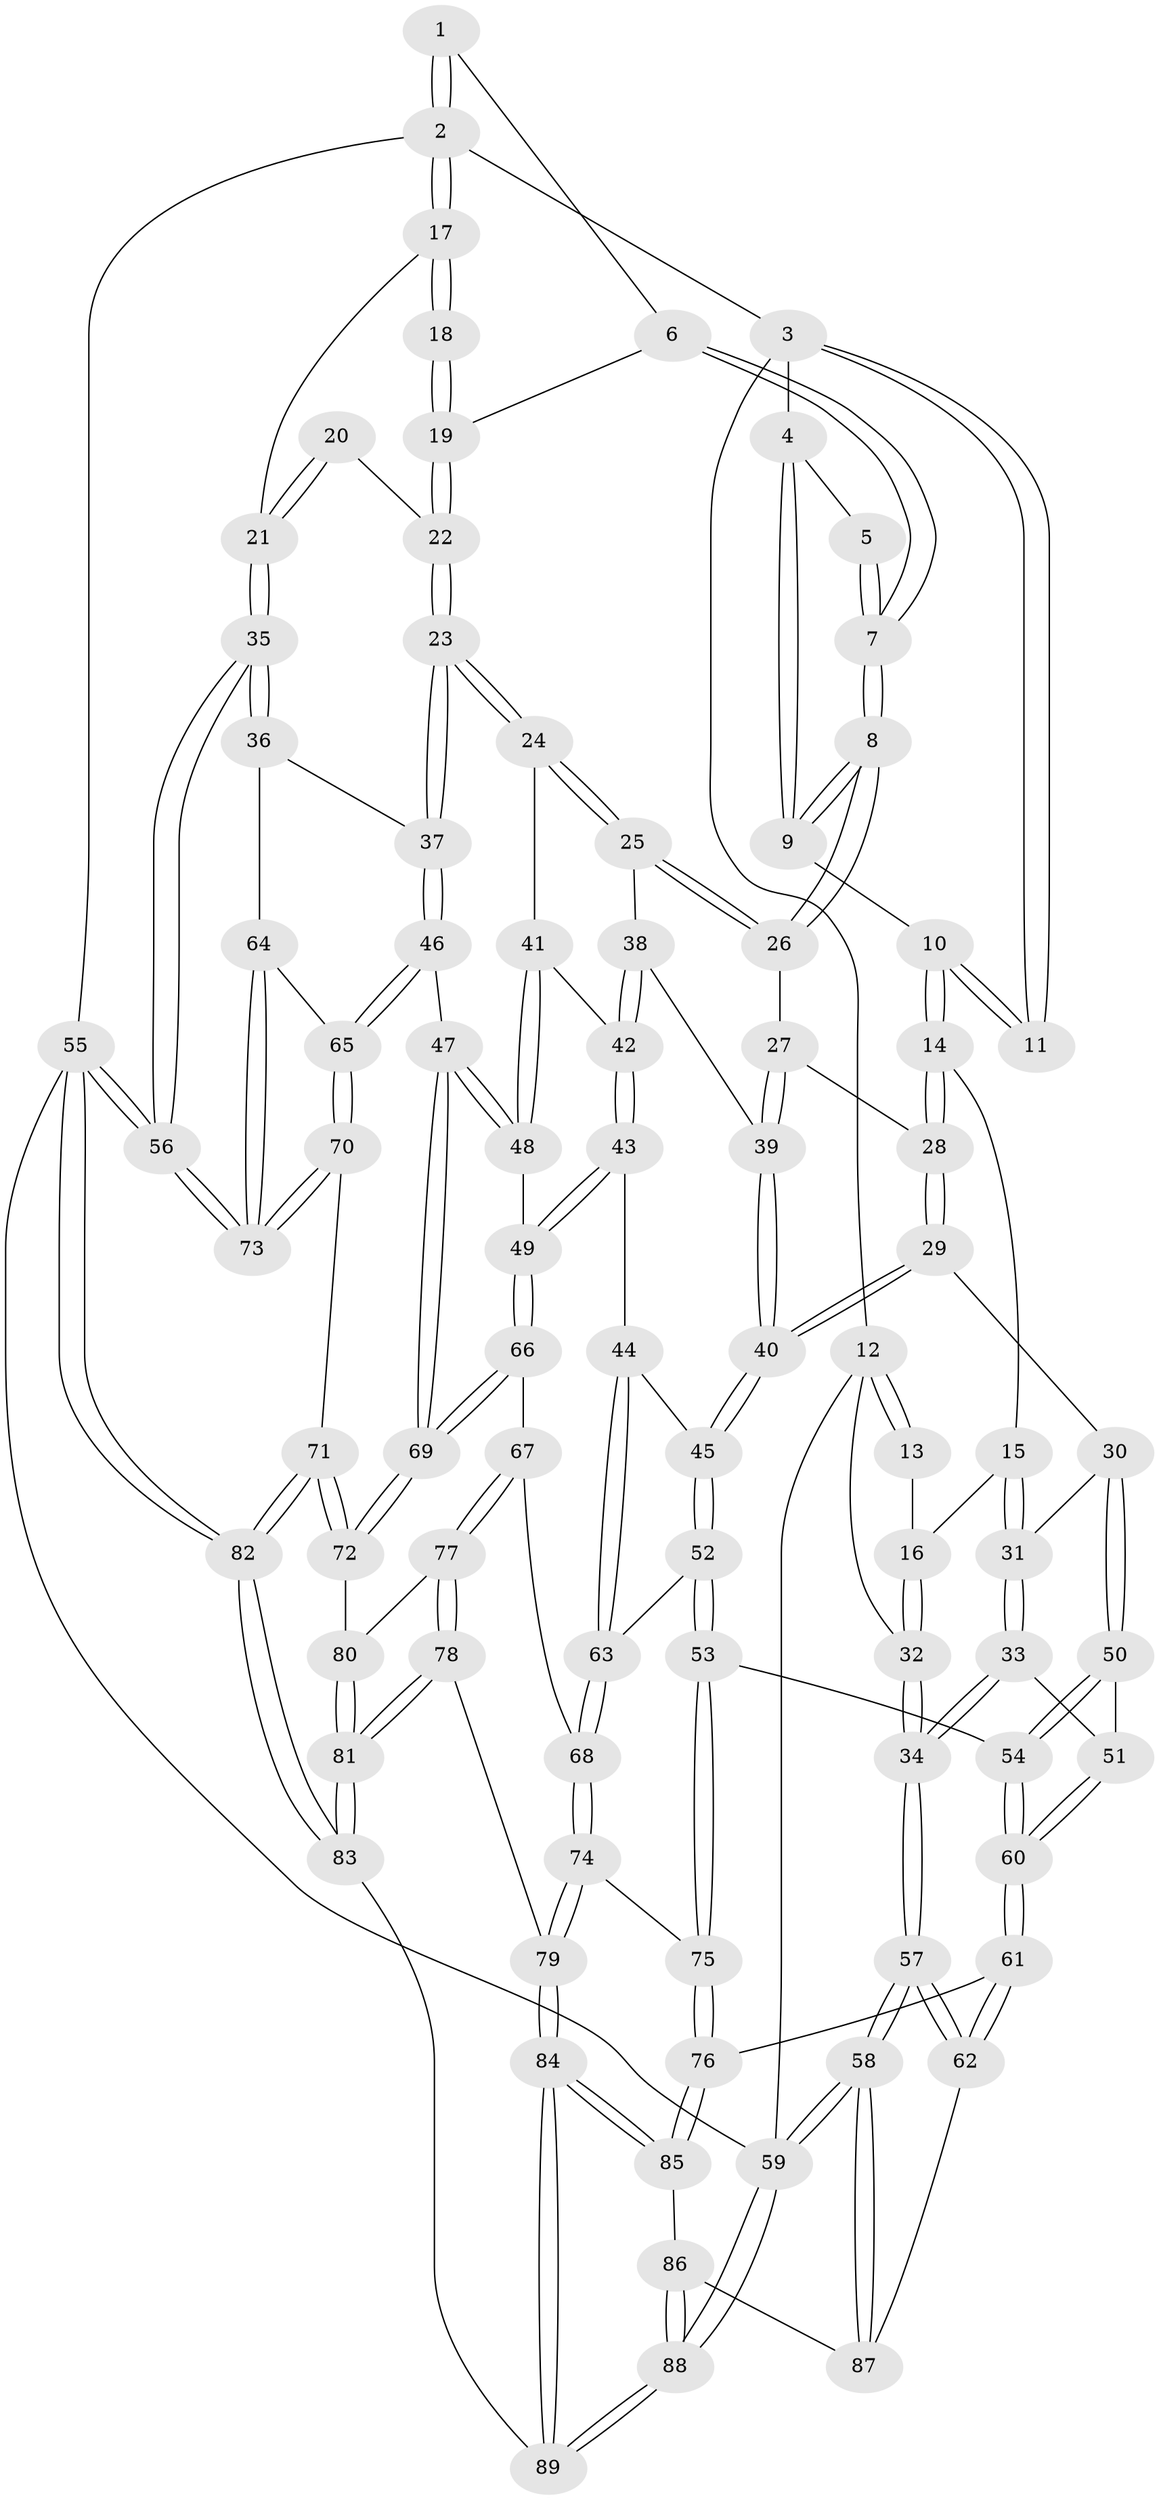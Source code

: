 // Generated by graph-tools (version 1.1) at 2025/11/02/27/25 16:11:59]
// undirected, 89 vertices, 219 edges
graph export_dot {
graph [start="1"]
  node [color=gray90,style=filled];
  1 [pos="+0.7944052613012716+0"];
  2 [pos="+1+0"];
  3 [pos="+0.29679208130374046+0"];
  4 [pos="+0.2982732226654001+0"];
  5 [pos="+0.6714648797135062+0"];
  6 [pos="+0.7227498318480078+0.21231427467634548"];
  7 [pos="+0.5654070236487142+0.22074506568773844"];
  8 [pos="+0.5429515036739936+0.2393411980374213"];
  9 [pos="+0.4507534935524811+0.17265216852694476"];
  10 [pos="+0.23382571324132137+0.249417548656449"];
  11 [pos="+0.181459862618279+0.11353910535069679"];
  12 [pos="+0+0.06461517903125268"];
  13 [pos="+0.12157157621728112+0.12599933338146146"];
  14 [pos="+0.2333613308888468+0.2674173370339555"];
  15 [pos="+0.07700479181852117+0.34795122509861215"];
  16 [pos="+0.00024565393970795075+0.32944861694399274"];
  17 [pos="+1+0"];
  18 [pos="+0.8325480301975845+0.20001837654837243"];
  19 [pos="+0.7600043117318567+0.23091919040258185"];
  20 [pos="+0.8722731858621174+0.29400601502851287"];
  21 [pos="+1+0.3171439614604864"];
  22 [pos="+0.7832366916192595+0.35832672833438955"];
  23 [pos="+0.7736614143301197+0.44230677816469705"];
  24 [pos="+0.6610554311628029+0.4334537275970224"];
  25 [pos="+0.5844019647202996+0.37191008485467286"];
  26 [pos="+0.5342269466142389+0.2975232373831739"];
  27 [pos="+0.4071535689275692+0.36589775708690697"];
  28 [pos="+0.30380142118409886+0.37599111569846017"];
  29 [pos="+0.27710467751265194+0.4463568038091489"];
  30 [pos="+0.2259971974214781+0.4908759196141828"];
  31 [pos="+0.0850697018478708+0.36697706833395377"];
  32 [pos="+0+0.35120177907930483"];
  33 [pos="+0.08086375890339016+0.5573088591295056"];
  34 [pos="+0+0.5923062512812955"];
  35 [pos="+1+0.4887519732137461"];
  36 [pos="+1+0.5116027278513248"];
  37 [pos="+0.8340856100929358+0.49241410818978093"];
  38 [pos="+0.4933024916689924+0.502849656514452"];
  39 [pos="+0.44913650363859137+0.5021117189179913"];
  40 [pos="+0.39730069909331317+0.5606616099951699"];
  41 [pos="+0.6215300685963937+0.5118498887371293"];
  42 [pos="+0.5302481347898267+0.5480967846887661"];
  43 [pos="+0.5067853120190676+0.6473262422264136"];
  44 [pos="+0.44671967326093853+0.6272576581114339"];
  45 [pos="+0.4002090825672527+0.6014734794272478"];
  46 [pos="+0.737965770677689+0.649505385259937"];
  47 [pos="+0.6808113620559776+0.665128283332971"];
  48 [pos="+0.6325066105340194+0.6361709629347504"];
  49 [pos="+0.5105670125807676+0.6515805701378603"];
  50 [pos="+0.19887045721721203+0.5353831187881213"];
  51 [pos="+0.09771222801232754+0.5604791878633812"];
  52 [pos="+0.29639093567025876+0.6681990634685081"];
  53 [pos="+0.2898260424174583+0.6698944207045182"];
  54 [pos="+0.2791654973273715+0.6651442513541908"];
  55 [pos="+1+1"];
  56 [pos="+1+0.9528520027768809"];
  57 [pos="+0+0.9543873715800574"];
  58 [pos="+0+0.9958028733240291"];
  59 [pos="+0+1"];
  60 [pos="+0.14243934890921942+0.7365189831372135"];
  61 [pos="+0.12535547442208841+0.7675532594716049"];
  62 [pos="+0+0.8391412208970848"];
  63 [pos="+0.3983393331163129+0.7325954876611077"];
  64 [pos="+0.8988338188213576+0.7019810541182078"];
  65 [pos="+0.8340229765268106+0.7703643939311487"];
  66 [pos="+0.5091154266861874+0.7200926616599023"];
  67 [pos="+0.47038306944298885+0.7717529807178583"];
  68 [pos="+0.4233469992557579+0.7683239601280897"];
  69 [pos="+0.6418284911144411+0.7926662479331723"];
  70 [pos="+0.8336537237353862+0.7814055653331873"];
  71 [pos="+0.7874197168914333+0.855807975238572"];
  72 [pos="+0.6443644489829209+0.8034367724255449"];
  73 [pos="+1+0.8641539583401485"];
  74 [pos="+0.3204411084641324+0.8376911682689236"];
  75 [pos="+0.3019531807758826+0.8353131749982807"];
  76 [pos="+0.27997272404427687+0.8496015662383597"];
  77 [pos="+0.47268723177198896+0.780217543624321"];
  78 [pos="+0.4896436163771772+0.9182819319521178"];
  79 [pos="+0.4165161562603019+0.9095999204541448"];
  80 [pos="+0.6204947227855581+0.8339436469331727"];
  81 [pos="+0.5439623660200885+0.9621665489101433"];
  82 [pos="+0.8584535242905218+1"];
  83 [pos="+0.6324635039411406+1"];
  84 [pos="+0.3420792494299702+0.9902927033044022"];
  85 [pos="+0.264256688063834+0.8832010315625967"];
  86 [pos="+0.26016414291355294+0.8871801704261464"];
  87 [pos="+0.24026487199104893+0.8863673300634689"];
  88 [pos="+0.005362732949377684+1"];
  89 [pos="+0.30096852687873904+1"];
  1 -- 2;
  1 -- 2;
  1 -- 6;
  2 -- 3;
  2 -- 17;
  2 -- 17;
  2 -- 55;
  3 -- 4;
  3 -- 11;
  3 -- 11;
  3 -- 12;
  4 -- 5;
  4 -- 9;
  4 -- 9;
  5 -- 7;
  5 -- 7;
  6 -- 7;
  6 -- 7;
  6 -- 19;
  7 -- 8;
  7 -- 8;
  8 -- 9;
  8 -- 9;
  8 -- 26;
  8 -- 26;
  9 -- 10;
  10 -- 11;
  10 -- 11;
  10 -- 14;
  10 -- 14;
  12 -- 13;
  12 -- 13;
  12 -- 32;
  12 -- 59;
  13 -- 16;
  14 -- 15;
  14 -- 28;
  14 -- 28;
  15 -- 16;
  15 -- 31;
  15 -- 31;
  16 -- 32;
  16 -- 32;
  17 -- 18;
  17 -- 18;
  17 -- 21;
  18 -- 19;
  18 -- 19;
  19 -- 22;
  19 -- 22;
  20 -- 21;
  20 -- 21;
  20 -- 22;
  21 -- 35;
  21 -- 35;
  22 -- 23;
  22 -- 23;
  23 -- 24;
  23 -- 24;
  23 -- 37;
  23 -- 37;
  24 -- 25;
  24 -- 25;
  24 -- 41;
  25 -- 26;
  25 -- 26;
  25 -- 38;
  26 -- 27;
  27 -- 28;
  27 -- 39;
  27 -- 39;
  28 -- 29;
  28 -- 29;
  29 -- 30;
  29 -- 40;
  29 -- 40;
  30 -- 31;
  30 -- 50;
  30 -- 50;
  31 -- 33;
  31 -- 33;
  32 -- 34;
  32 -- 34;
  33 -- 34;
  33 -- 34;
  33 -- 51;
  34 -- 57;
  34 -- 57;
  35 -- 36;
  35 -- 36;
  35 -- 56;
  35 -- 56;
  36 -- 37;
  36 -- 64;
  37 -- 46;
  37 -- 46;
  38 -- 39;
  38 -- 42;
  38 -- 42;
  39 -- 40;
  39 -- 40;
  40 -- 45;
  40 -- 45;
  41 -- 42;
  41 -- 48;
  41 -- 48;
  42 -- 43;
  42 -- 43;
  43 -- 44;
  43 -- 49;
  43 -- 49;
  44 -- 45;
  44 -- 63;
  44 -- 63;
  45 -- 52;
  45 -- 52;
  46 -- 47;
  46 -- 65;
  46 -- 65;
  47 -- 48;
  47 -- 48;
  47 -- 69;
  47 -- 69;
  48 -- 49;
  49 -- 66;
  49 -- 66;
  50 -- 51;
  50 -- 54;
  50 -- 54;
  51 -- 60;
  51 -- 60;
  52 -- 53;
  52 -- 53;
  52 -- 63;
  53 -- 54;
  53 -- 75;
  53 -- 75;
  54 -- 60;
  54 -- 60;
  55 -- 56;
  55 -- 56;
  55 -- 82;
  55 -- 82;
  55 -- 59;
  56 -- 73;
  56 -- 73;
  57 -- 58;
  57 -- 58;
  57 -- 62;
  57 -- 62;
  58 -- 59;
  58 -- 59;
  58 -- 87;
  58 -- 87;
  59 -- 88;
  59 -- 88;
  60 -- 61;
  60 -- 61;
  61 -- 62;
  61 -- 62;
  61 -- 76;
  62 -- 87;
  63 -- 68;
  63 -- 68;
  64 -- 65;
  64 -- 73;
  64 -- 73;
  65 -- 70;
  65 -- 70;
  66 -- 67;
  66 -- 69;
  66 -- 69;
  67 -- 68;
  67 -- 77;
  67 -- 77;
  68 -- 74;
  68 -- 74;
  69 -- 72;
  69 -- 72;
  70 -- 71;
  70 -- 73;
  70 -- 73;
  71 -- 72;
  71 -- 72;
  71 -- 82;
  71 -- 82;
  72 -- 80;
  74 -- 75;
  74 -- 79;
  74 -- 79;
  75 -- 76;
  75 -- 76;
  76 -- 85;
  76 -- 85;
  77 -- 78;
  77 -- 78;
  77 -- 80;
  78 -- 79;
  78 -- 81;
  78 -- 81;
  79 -- 84;
  79 -- 84;
  80 -- 81;
  80 -- 81;
  81 -- 83;
  81 -- 83;
  82 -- 83;
  82 -- 83;
  83 -- 89;
  84 -- 85;
  84 -- 85;
  84 -- 89;
  84 -- 89;
  85 -- 86;
  86 -- 87;
  86 -- 88;
  86 -- 88;
  88 -- 89;
  88 -- 89;
}
